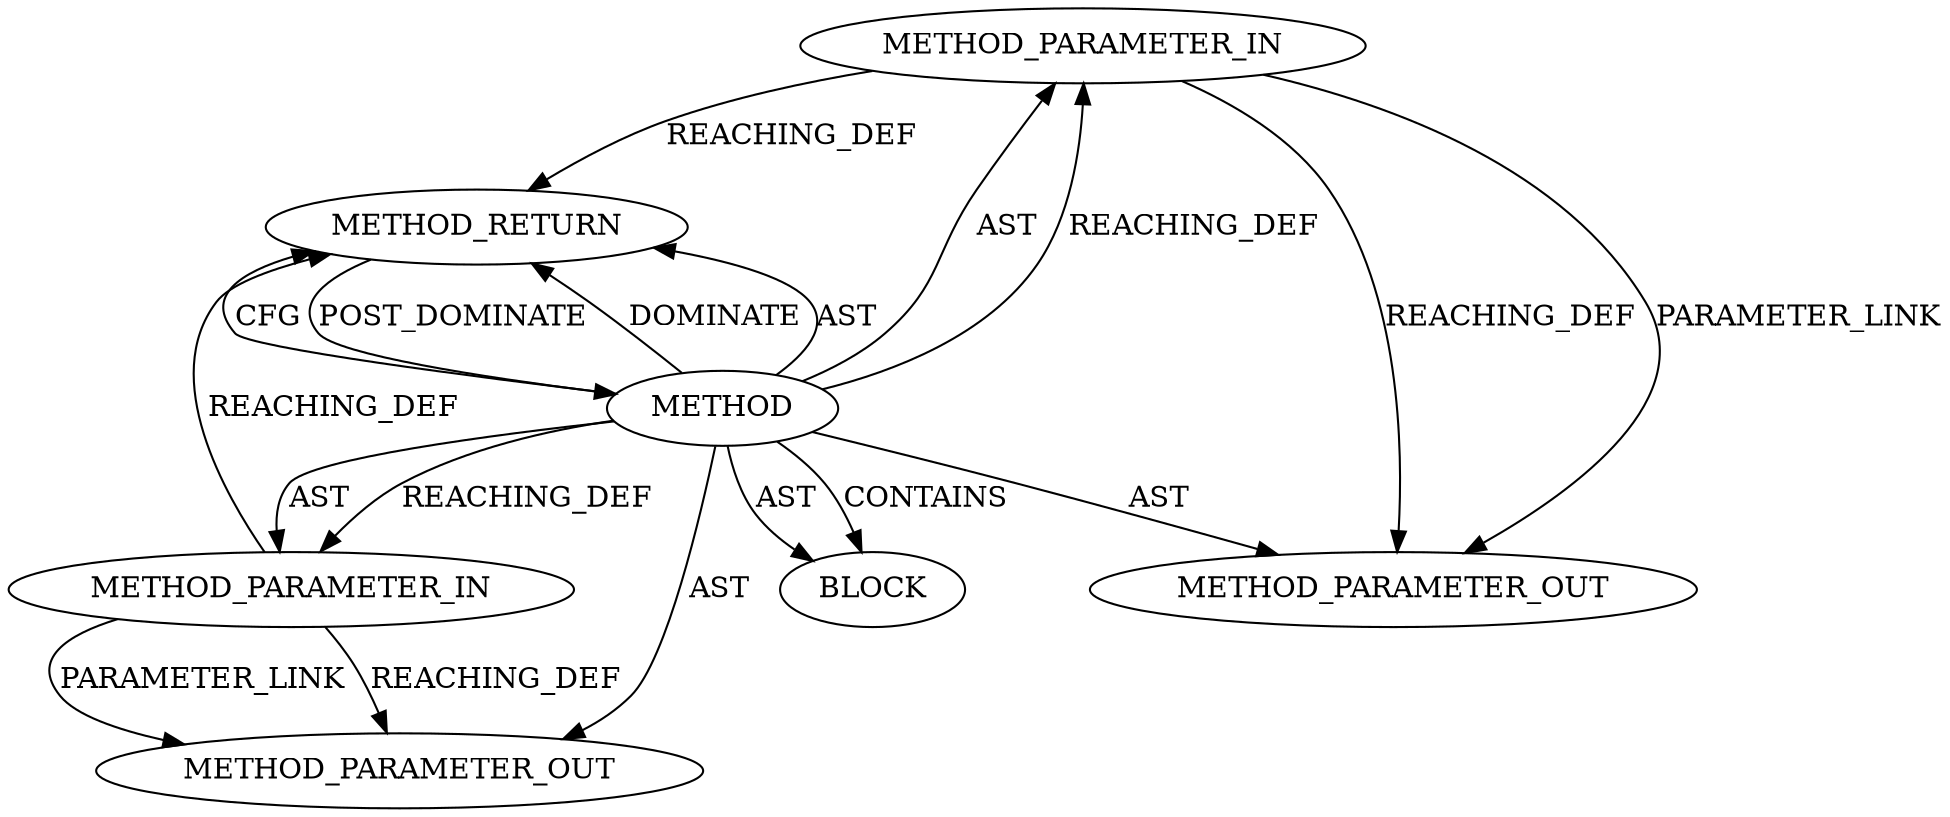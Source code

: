digraph {
  20355 [label=METHOD_PARAMETER_IN ORDER=2 CODE="p2" IS_VARIADIC=false TYPE_FULL_NAME="ANY" EVALUATION_STRATEGY="BY_VALUE" INDEX=2 NAME="p2"]
  20357 [label=METHOD_RETURN ORDER=2 CODE="RET" TYPE_FULL_NAME="ANY" EVALUATION_STRATEGY="BY_VALUE"]
  22151 [label=METHOD_PARAMETER_OUT ORDER=2 CODE="p2" IS_VARIADIC=false TYPE_FULL_NAME="ANY" EVALUATION_STRATEGY="BY_VALUE" INDEX=2 NAME="p2"]
  20356 [label=BLOCK ORDER=1 ARGUMENT_INDEX=1 CODE="<empty>" TYPE_FULL_NAME="ANY"]
  20354 [label=METHOD_PARAMETER_IN ORDER=1 CODE="p1" IS_VARIADIC=false TYPE_FULL_NAME="ANY" EVALUATION_STRATEGY="BY_VALUE" INDEX=1 NAME="p1"]
  20353 [label=METHOD AST_PARENT_TYPE="NAMESPACE_BLOCK" AST_PARENT_FULL_NAME="<global>" ORDER=0 CODE="<empty>" FULL_NAME="for_each_cmsghdr" IS_EXTERNAL=true FILENAME="<empty>" SIGNATURE="" NAME="for_each_cmsghdr"]
  22150 [label=METHOD_PARAMETER_OUT ORDER=1 CODE="p1" IS_VARIADIC=false TYPE_FULL_NAME="ANY" EVALUATION_STRATEGY="BY_VALUE" INDEX=1 NAME="p1"]
  20353 -> 22150 [label=AST ]
  20354 -> 22150 [label=REACHING_DEF VARIABLE="p1"]
  20357 -> 20353 [label=POST_DOMINATE ]
  20353 -> 20354 [label=REACHING_DEF VARIABLE=""]
  20353 -> 20355 [label=AST ]
  20355 -> 22151 [label=REACHING_DEF VARIABLE="p2"]
  20355 -> 22151 [label=PARAMETER_LINK ]
  20355 -> 20357 [label=REACHING_DEF VARIABLE="p2"]
  20353 -> 20357 [label=DOMINATE ]
  20353 -> 20356 [label=CONTAINS ]
  20353 -> 20354 [label=AST ]
  20354 -> 20357 [label=REACHING_DEF VARIABLE="p1"]
  20354 -> 22150 [label=PARAMETER_LINK ]
  20353 -> 20356 [label=AST ]
  20353 -> 20357 [label=AST ]
  20353 -> 20357 [label=CFG ]
  20353 -> 20355 [label=REACHING_DEF VARIABLE=""]
  20353 -> 22151 [label=AST ]
}
